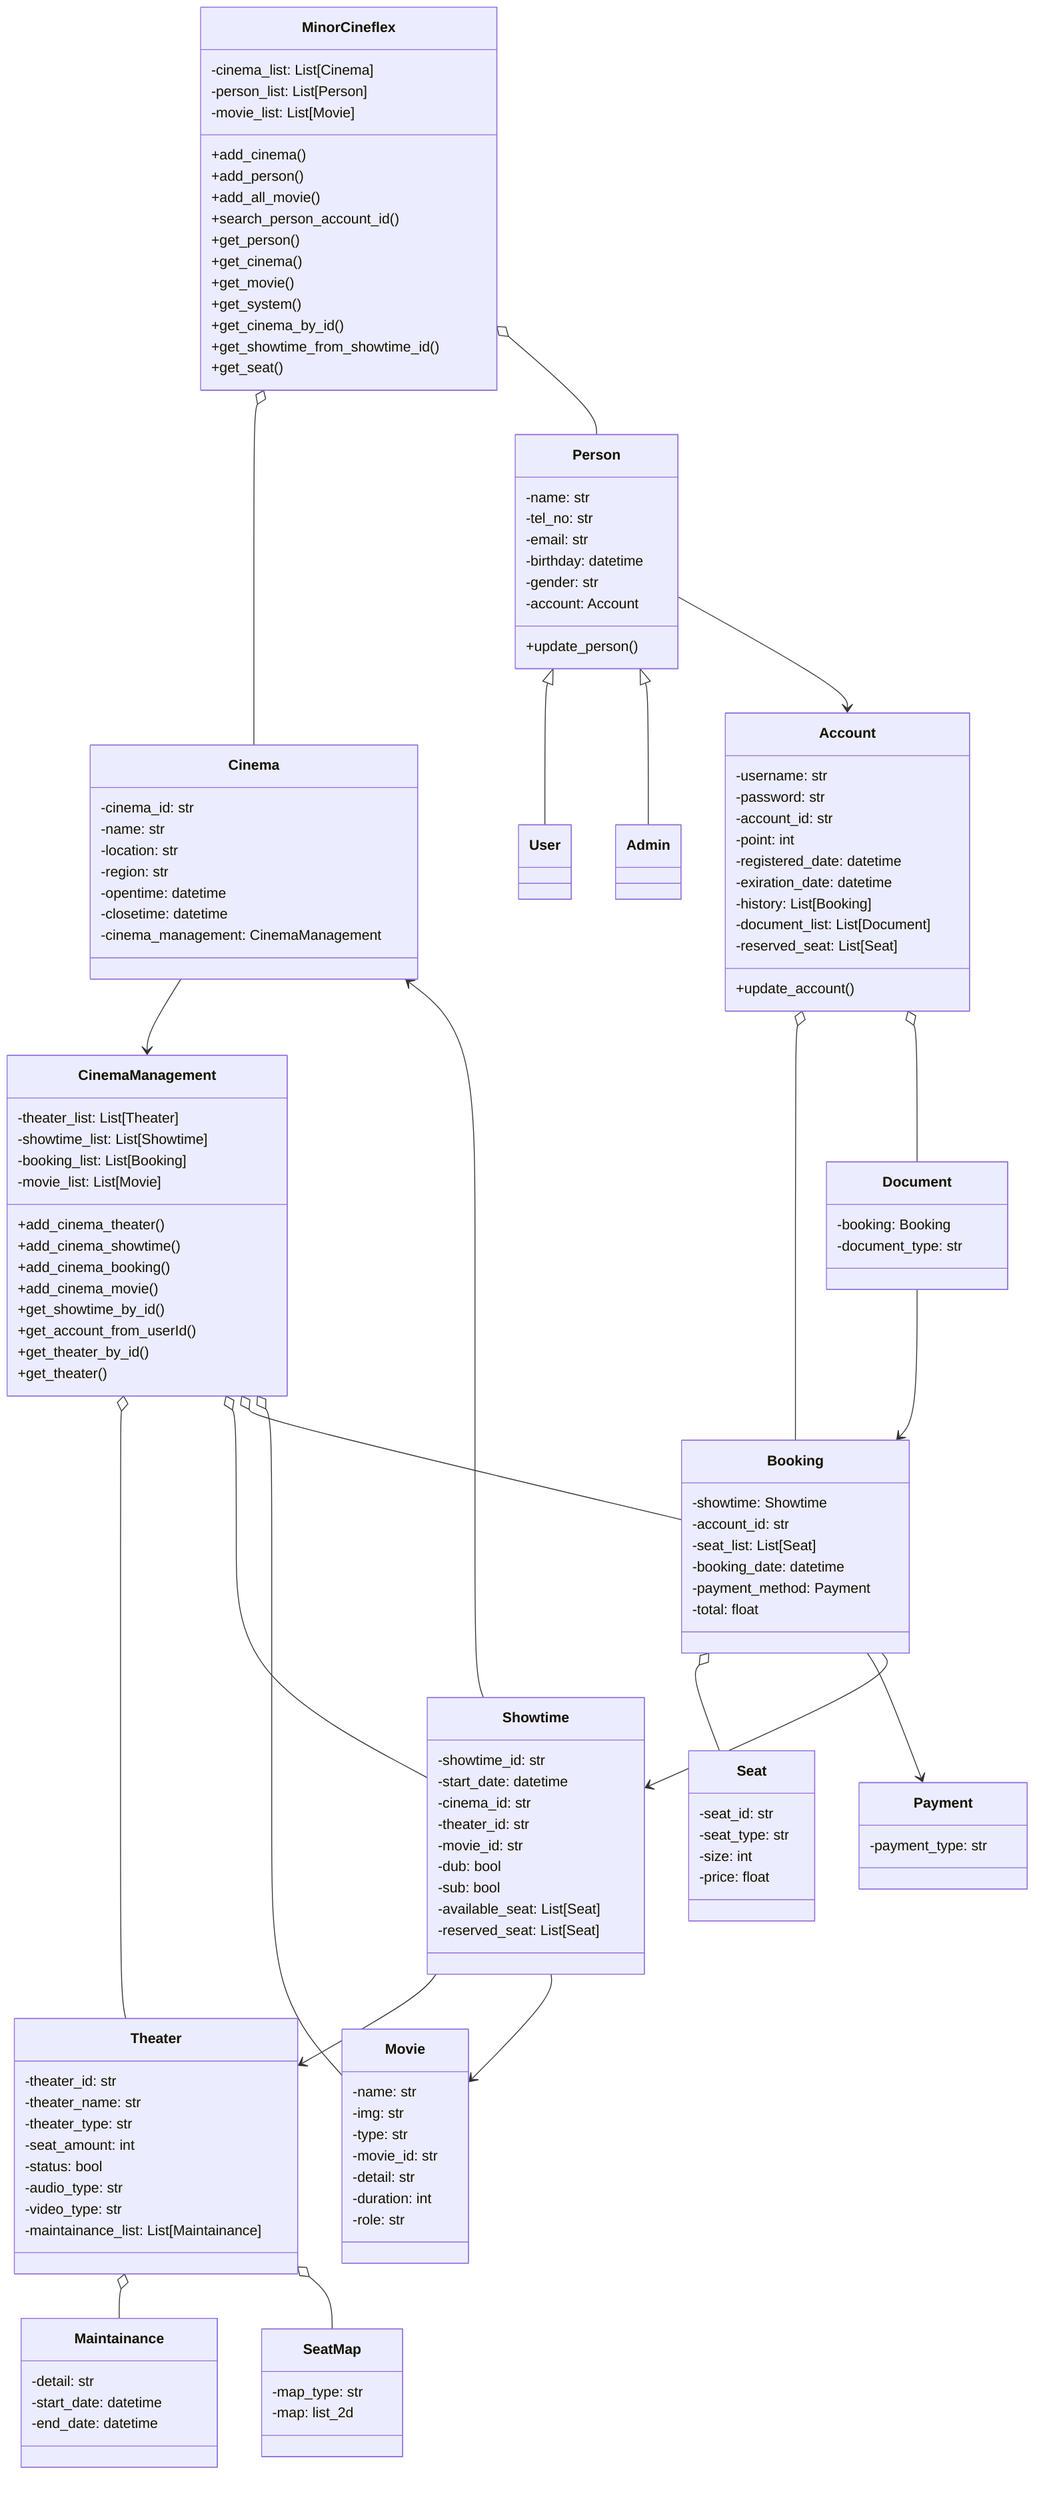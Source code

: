 classDiagram

MinorCineflex o-- Cinema
MinorCineflex o-- Person
class MinorCineflex{
        -cinema_list: List[Cinema]
        -person_list: List[Person]
        -movie_list: List[Movie]
        +add_cinema()
        +add_person()
        +add_all_movie()
        +search_person_account_id()
        +get_person()
        +get_cinema()
        +get_movie()
        +get_system()
        +get_cinema_by_id()
        +get_showtime_from_showtime_id()
        +get_seat()
    }

Cinema --> CinemaManagement
class Cinema {
        -cinema_id: str
        -name: str
        -location: str
        -region: str
        -opentime: datetime
        -closetime: datetime
        -cinema_management: CinemaManagement
    }

CinemaManagement o-- Theater
CinemaManagement o-- Showtime
CinemaManagement o-- Booking
CinemaManagement o-- Movie
class CinemaManagement{
        -theater_list: List[Theater]
        -showtime_list: List[Showtime]
        -booking_list: List[Booking]
        -movie_list: List[Movie]
        +add_cinema_theater()
        +add_cinema_showtime()
        +add_cinema_booking()
        +add_cinema_movie()
        +get_showtime_by_id()
        +get_account_from_userId()
        +get_theater_by_id()
        +get_theater()
    }

Person <|-- User
Person <|-- Admin
Person --> Account
class Person {
        -name: str
        -tel_no: str
        -email: str
        -birthday: datetime
        -gender: str
        -account: Account
        +update_person()
    }
class User {

    }
class Admin {

    }

Account o-- Booking
Account o-- Document
class Account {
        -username: str
        -password: str
        -account_id: str
        -point: int
        -registered_date: datetime
        -exiration_date: datetime
        -history: List[Booking]
        -document_list: List[Document]
        -reserved_seat: List[Seat]
        +update_account()
    }   

class Movie {
        -name: str
        -img: str
        -type: str
        -movie_id: str
        -detail: str
        -duration: int
        -role: str
    }

Theater o-- Maintainance
Theater o-- SeatMap
class Theater {
        -theater_id: str
        -theater_name: str
        -theater_type: str
        -seat_amount: int
        -status: bool
        -audio_type: str
        -video_type: str
        -maintainance_list: List[Maintainance]
    }

Showtime --> Cinema
Showtime --> Theater
Showtime --> Movie
class Showtime {
        -showtime_id: str
        -start_date: datetime
        -cinema_id: str
        -theater_id: str
        -movie_id: str
        -dub: bool
        -sub: bool
        -available_seat: List[Seat]
        -reserved_seat: List[Seat]
    }

class Payment {
        -payment_type: str
    }

class SeatMap {
        -map_type: str
        -map: list_2d
    }

class Seat {
        -seat_id: str
        -seat_type: str
        -size: int
        -price: float
    }

class Maintainance {
        -detail: str
        -start_date: datetime
        -end_date: datetime
    }

Booking o-- Seat
Booking --> Payment
Booking --> Showtime
class Booking {
        -showtime: Showtime
        -account_id: str
        -seat_list: List[Seat]
        -booking_date: datetime
        -payment_method: Payment
        -total: float
    } 

Document --> Booking
class Document {
        -booking: Booking
        -document_type: str
    }